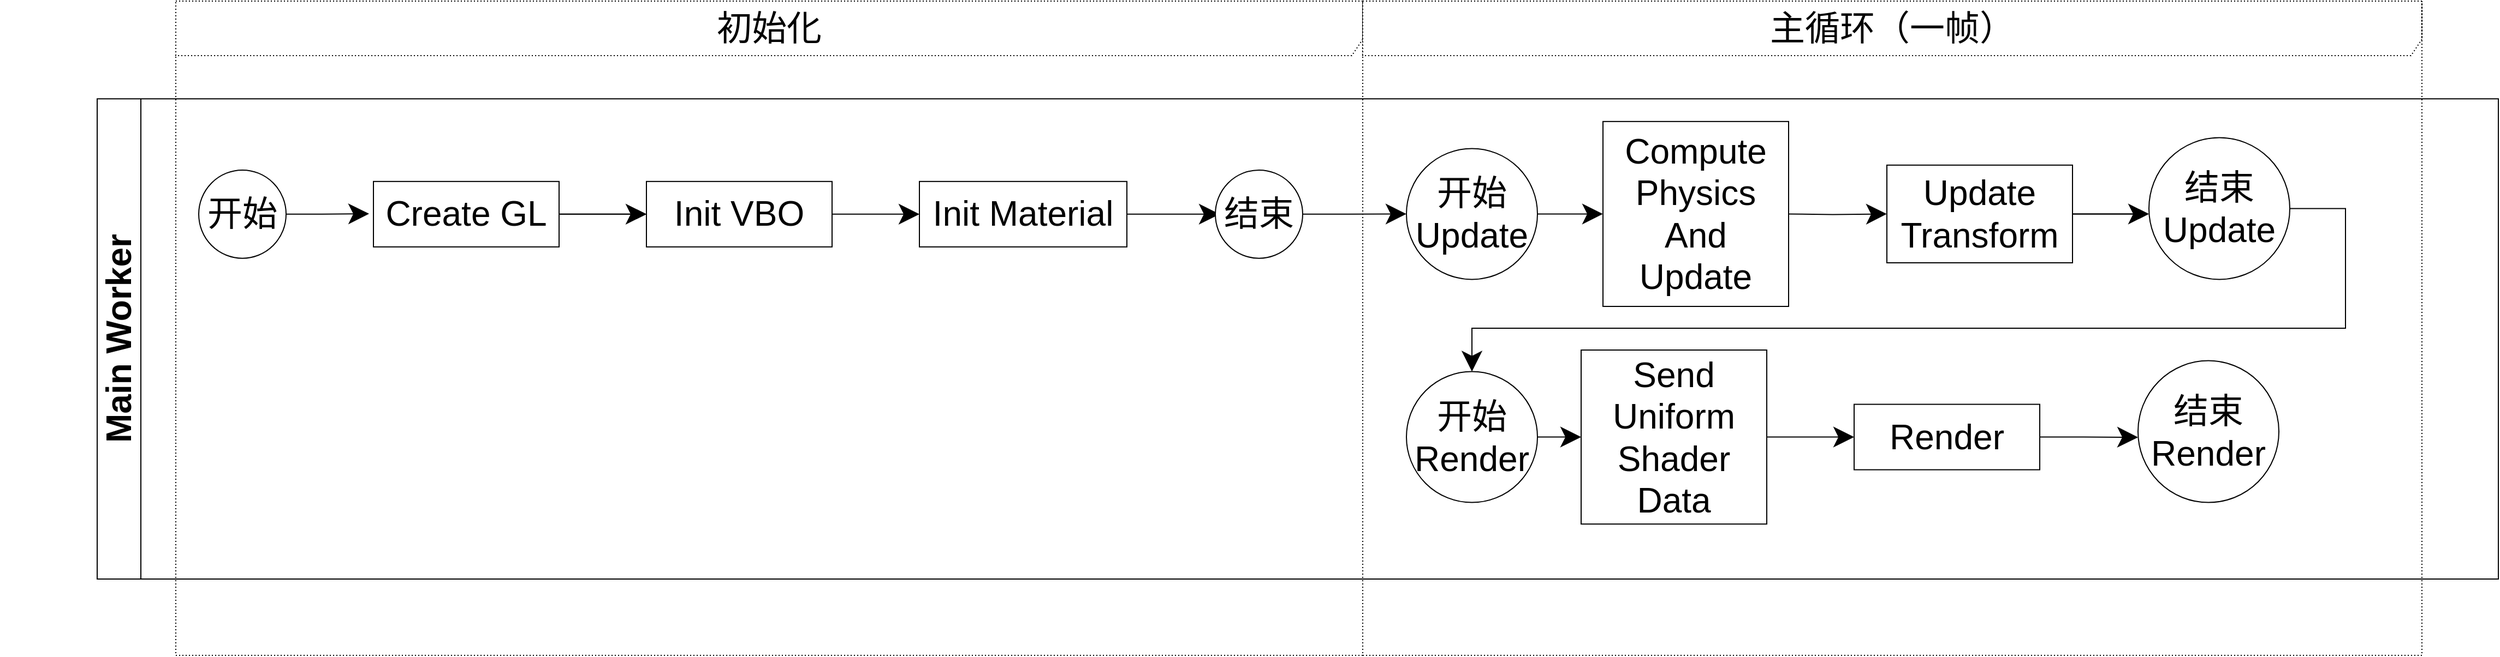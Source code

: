 <mxfile version="14.6.13" type="device"><diagram id="prtHgNgQTEPvFCAcTncT" name="Page-1"><mxGraphModel dx="3592" dy="3299" grid="1" gridSize="10" guides="1" tooltips="1" connect="1" arrows="1" fold="1" page="1" pageScale="1" pageWidth="827" pageHeight="1169" math="0" shadow="0"><root><mxCell id="0"/><mxCell id="1" parent="0"/><mxCell id="4QFXBRudnbNiF40zY8DR-1" value="&lt;font style=&quot;font-size: 32px&quot;&gt;初始化&lt;/font&gt;" style="shape=umlFrame;whiteSpace=wrap;html=1;width=1317;height=50;fontSize=22;dashed=1;dashPattern=1 2;" parent="1" vertex="1"><mxGeometry x="103" y="-80" width="1087" height="600" as="geometry"/></mxCell><mxCell id="dNxyNK7c78bLwvsdeMH5-19" value="&lt;font style=&quot;font-size: 32px&quot;&gt;Main Worker&lt;/font&gt;" style="swimlane;html=1;childLayout=stackLayout;resizeParent=1;resizeParentMax=0;horizontal=0;startSize=40;horizontalStack=0;fontSize=22;" parent="1" vertex="1"><mxGeometry x="31" y="9.58" width="2199" height="440.42" as="geometry"><mxRectangle x="120" y="120" width="30" height="50" as="alternateBounds"/></mxGeometry></mxCell><mxCell id="dNxyNK7c78bLwvsdeMH5-35" style="edgeStyle=orthogonalEdgeStyle;rounded=0;orthogonalLoop=1;jettySize=auto;html=1;endArrow=classic;endFill=1;fontSize=22;" parent="1" edge="1"><mxGeometry relative="1" as="geometry"><mxPoint x="-50" y="64.59" as="sourcePoint"/><mxPoint x="-49.966" y="64.59" as="targetPoint"/></mxGeometry></mxCell><mxCell id="4QFXBRudnbNiF40zY8DR-7" value="" style="edgeStyle=orthogonalEdgeStyle;rounded=0;orthogonalLoop=1;jettySize=auto;html=1;fontSize=32;endSize=16;startSize=16;" parent="1" source="dNxyNK7c78bLwvsdeMH5-23" edge="1"><mxGeometry relative="1" as="geometry"><mxPoint x="280" y="115" as="targetPoint"/></mxGeometry></mxCell><mxCell id="dNxyNK7c78bLwvsdeMH5-23" value="开始" style="ellipse;whiteSpace=wrap;html=1;fontSize=32;" parent="1" vertex="1"><mxGeometry x="124" y="75.0" width="80" height="80.83" as="geometry"/></mxCell><mxCell id="4QFXBRudnbNiF40zY8DR-4" value="&lt;font style=&quot;font-size: 32px&quot;&gt;主循环（一帧）&lt;/font&gt;" style="shape=umlFrame;whiteSpace=wrap;html=1;width=1240;height=50;fontSize=22;dashed=1;dashPattern=1 2;" parent="1" vertex="1"><mxGeometry x="1190" y="-80" width="970" height="600" as="geometry"/></mxCell><mxCell id="4QFXBRudnbNiF40zY8DR-14" value="" style="edgeStyle=orthogonalEdgeStyle;rounded=0;orthogonalLoop=1;jettySize=auto;html=1;fontSize=32;" parent="1" source="4QFXBRudnbNiF40zY8DR-11" target="4QFXBRudnbNiF40zY8DR-13" edge="1"><mxGeometry relative="1" as="geometry"/></mxCell><mxCell id="4QFXBRudnbNiF40zY8DR-15" value="" style="edgeStyle=orthogonalEdgeStyle;rounded=0;orthogonalLoop=1;jettySize=auto;html=1;fontSize=32;endSize=16;startSize=16;" parent="1" source="4QFXBRudnbNiF40zY8DR-11" target="4QFXBRudnbNiF40zY8DR-13" edge="1"><mxGeometry relative="1" as="geometry"/></mxCell><mxCell id="4QFXBRudnbNiF40zY8DR-11" value="Create GL" style="whiteSpace=wrap;html=1;fontSize=32;" parent="1" vertex="1"><mxGeometry x="284" y="85.41" width="170" height="60" as="geometry"/></mxCell><mxCell id="4QFXBRudnbNiF40zY8DR-19" value="" style="edgeStyle=orthogonalEdgeStyle;rounded=0;orthogonalLoop=1;jettySize=auto;html=1;fontSize=32;startSize=16;endSize=16;" parent="1" source="4QFXBRudnbNiF40zY8DR-13" target="4QFXBRudnbNiF40zY8DR-18" edge="1"><mxGeometry relative="1" as="geometry"/></mxCell><mxCell id="4QFXBRudnbNiF40zY8DR-13" value="Init VBO" style="whiteSpace=wrap;html=1;fontSize=32;" parent="1" vertex="1"><mxGeometry x="534" y="85.41" width="170" height="60" as="geometry"/></mxCell><mxCell id="4QFXBRudnbNiF40zY8DR-21" value="" style="edgeStyle=orthogonalEdgeStyle;rounded=0;orthogonalLoop=1;jettySize=auto;html=1;fontSize=32;startSize=16;endSize=16;" parent="1" source="4QFXBRudnbNiF40zY8DR-18" edge="1"><mxGeometry relative="1" as="geometry"><mxPoint x="1059.0" y="115.41" as="targetPoint"/></mxGeometry></mxCell><mxCell id="4QFXBRudnbNiF40zY8DR-18" value="Init Material" style="whiteSpace=wrap;html=1;fontSize=32;" parent="1" vertex="1"><mxGeometry x="784" y="85.41" width="190" height="60" as="geometry"/></mxCell><mxCell id="4QFXBRudnbNiF40zY8DR-58" style="edgeStyle=orthogonalEdgeStyle;rounded=0;orthogonalLoop=1;jettySize=auto;html=1;entryX=0;entryY=0.5;entryDx=0;entryDy=0;fontSize=32;startSize=16;endSize=16;" parent="1" source="4QFXBRudnbNiF40zY8DR-22" edge="1"><mxGeometry relative="1" as="geometry"><mxPoint x="1230.0" y="115.2" as="targetPoint"/></mxGeometry></mxCell><mxCell id="4QFXBRudnbNiF40zY8DR-22" value="结束" style="ellipse;whiteSpace=wrap;html=1;fontSize=32;" parent="1" vertex="1"><mxGeometry x="1055" y="75.0" width="80" height="80.83" as="geometry"/></mxCell><mxCell id="4QFXBRudnbNiF40zY8DR-23" value="" style="edgeStyle=orthogonalEdgeStyle;rounded=0;orthogonalLoop=1;jettySize=auto;html=1;fontSize=32;endSize=16;startSize=16;" parent="1" edge="1"><mxGeometry relative="1" as="geometry"><mxPoint x="1350" y="115.21" as="sourcePoint"/><mxPoint x="1410" y="115.21" as="targetPoint"/></mxGeometry></mxCell><mxCell id="4QFXBRudnbNiF40zY8DR-25" value="" style="edgeStyle=orthogonalEdgeStyle;rounded=0;orthogonalLoop=1;jettySize=auto;html=1;fontSize=32;endSize=16;startSize=16;" parent="1" target="4QFXBRudnbNiF40zY8DR-29" edge="1"><mxGeometry relative="1" as="geometry"><mxPoint x="1580" y="115.2" as="sourcePoint"/></mxGeometry></mxCell><mxCell id="4QFXBRudnbNiF40zY8DR-27" value="" style="edgeStyle=orthogonalEdgeStyle;rounded=0;orthogonalLoop=1;jettySize=auto;html=1;fontSize=32;" parent="1" source="4QFXBRudnbNiF40zY8DR-29" edge="1"><mxGeometry relative="1" as="geometry"><mxPoint x="1910" y="115.21" as="targetPoint"/></mxGeometry></mxCell><mxCell id="4QFXBRudnbNiF40zY8DR-28" value="" style="edgeStyle=orthogonalEdgeStyle;rounded=0;orthogonalLoop=1;jettySize=auto;html=1;fontSize=32;endSize=16;startSize=16;" parent="1" source="4QFXBRudnbNiF40zY8DR-29" edge="1"><mxGeometry relative="1" as="geometry"><mxPoint x="1910" y="115.21" as="targetPoint"/></mxGeometry></mxCell><mxCell id="4QFXBRudnbNiF40zY8DR-29" value="Update Transform" style="whiteSpace=wrap;html=1;fontSize=32;" parent="1" vertex="1"><mxGeometry x="1670" y="70.42" width="170" height="89.58" as="geometry"/></mxCell><mxCell id="4QFXBRudnbNiF40zY8DR-57" style="edgeStyle=orthogonalEdgeStyle;rounded=0;orthogonalLoop=1;jettySize=auto;html=1;entryX=0.5;entryY=0;entryDx=0;entryDy=0;fontSize=32;startSize=16;endSize=16;" parent="1" source="4QFXBRudnbNiF40zY8DR-35" target="4QFXBRudnbNiF40zY8DR-54" edge="1"><mxGeometry relative="1" as="geometry"><Array as="points"><mxPoint x="2090" y="110"/><mxPoint x="2090" y="220"/><mxPoint x="1290" y="220"/></Array></mxGeometry></mxCell><mxCell id="4QFXBRudnbNiF40zY8DR-35" value="结束Update" style="ellipse;whiteSpace=wrap;html=1;fontSize=32;" parent="1" vertex="1"><mxGeometry x="1910" y="45.22" width="129" height="129.99" as="geometry"/></mxCell><mxCell id="4QFXBRudnbNiF40zY8DR-37" value="" style="edgeStyle=orthogonalEdgeStyle;rounded=0;orthogonalLoop=1;jettySize=auto;html=1;fontSize=32;endSize=16;startSize=16;" parent="1" edge="1"><mxGeometry relative="1" as="geometry"><mxPoint x="1330" y="319.79" as="sourcePoint"/><mxPoint x="1390" y="319.79" as="targetPoint"/></mxGeometry></mxCell><mxCell id="4QFXBRudnbNiF40zY8DR-44" value="" style="edgeStyle=orthogonalEdgeStyle;rounded=0;orthogonalLoop=1;jettySize=auto;html=1;fontSize=32;startSize=16;endSize=16;" parent="1" source="4QFXBRudnbNiF40zY8DR-45" target="4QFXBRudnbNiF40zY8DR-48" edge="1"><mxGeometry relative="1" as="geometry"/></mxCell><mxCell id="4QFXBRudnbNiF40zY8DR-45" value="Send Uniform Shader Data" style="whiteSpace=wrap;html=1;fontSize=32;" parent="1" vertex="1"><mxGeometry x="1390" y="240" width="170" height="159.58" as="geometry"/></mxCell><mxCell id="4QFXBRudnbNiF40zY8DR-47" value="" style="edgeStyle=orthogonalEdgeStyle;rounded=0;orthogonalLoop=1;jettySize=auto;html=1;fontSize=32;startSize=16;endSize=16;" parent="1" source="4QFXBRudnbNiF40zY8DR-48" edge="1"><mxGeometry relative="1" as="geometry"><mxPoint x="1900" y="320" as="targetPoint"/></mxGeometry></mxCell><mxCell id="4QFXBRudnbNiF40zY8DR-48" value="Render" style="whiteSpace=wrap;html=1;fontSize=32;" parent="1" vertex="1"><mxGeometry x="1640" y="289.78" width="170" height="60" as="geometry"/></mxCell><mxCell id="4QFXBRudnbNiF40zY8DR-49" value="结束Render" style="ellipse;whiteSpace=wrap;html=1;fontSize=32;" parent="1" vertex="1"><mxGeometry x="1900" y="249.8" width="129" height="129.99" as="geometry"/></mxCell><mxCell id="4QFXBRudnbNiF40zY8DR-50" value="Compute Physics And Update" style="whiteSpace=wrap;html=1;fontSize=32;" parent="1" vertex="1"><mxGeometry x="1410" y="30.42" width="170" height="169.58" as="geometry"/></mxCell><mxCell id="4QFXBRudnbNiF40zY8DR-51" value="开始Update" style="ellipse;whiteSpace=wrap;html=1;fontSize=32;" parent="1" vertex="1"><mxGeometry x="1230" y="55.21" width="120" height="120" as="geometry"/></mxCell><mxCell id="4QFXBRudnbNiF40zY8DR-54" value="开始Render" style="ellipse;whiteSpace=wrap;html=1;fontSize=32;" parent="1" vertex="1"><mxGeometry x="1230" y="259.79" width="120" height="120" as="geometry"/></mxCell></root></mxGraphModel></diagram></mxfile>